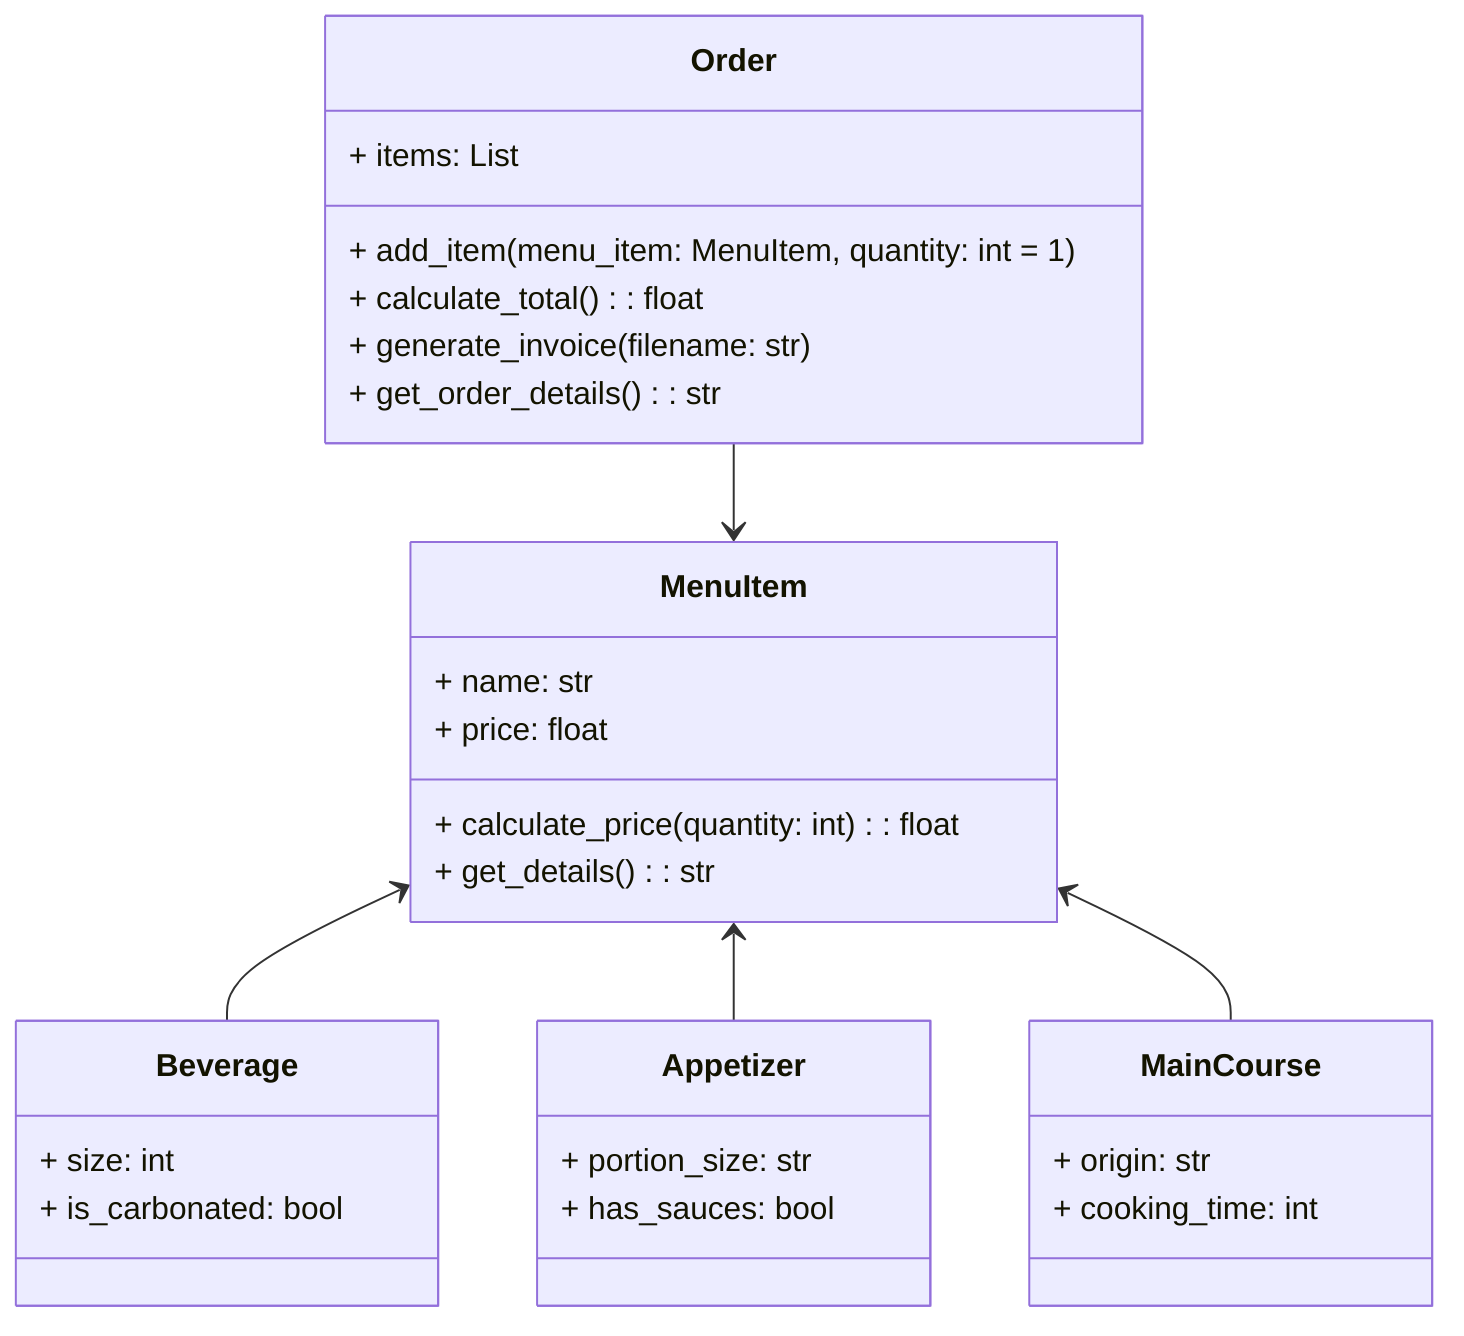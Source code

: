 classDiagram
    class Order {
        + items: List
        + add_item(menu_item: MenuItem, quantity: int = 1)
        + calculate_total(): float
        + generate_invoice(filename: str)
        + get_order_details(): str
    }
    class MenuItem {
        + name: str
        + price: float
        + calculate_price(quantity: int): float
        + get_details(): str
    }
    class Beverage {
        + size: int
        + is_carbonated: bool
    }
    class Appetizer {
        + portion_size: str
        + has_sauces: bool
    }
    class MainCourse {
        + origin: str
        + cooking_time: int
    }

    MenuItem <-- Beverage
    MenuItem <-- Appetizer
    MenuItem <-- MainCourse
    Order --> MenuItem